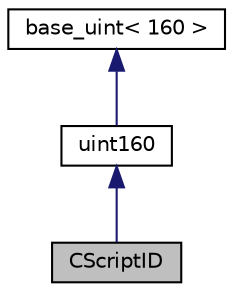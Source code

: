 digraph "CScriptID"
{
  edge [fontname="Helvetica",fontsize="10",labelfontname="Helvetica",labelfontsize="10"];
  node [fontname="Helvetica",fontsize="10",shape=record];
  Node3 [label="CScriptID",height=0.2,width=0.4,color="black", fillcolor="grey75", style="filled", fontcolor="black"];
  Node4 -> Node3 [dir="back",color="midnightblue",fontsize="10",style="solid",fontname="Helvetica"];
  Node4 [label="uint160",height=0.2,width=0.4,color="black", fillcolor="white", style="filled",URL="$d3/d99/classuint160.html",tooltip="160-bit unsigned big integer. "];
  Node5 -> Node4 [dir="back",color="midnightblue",fontsize="10",style="solid",fontname="Helvetica"];
  Node5 [label="base_uint\< 160 \>",height=0.2,width=0.4,color="black", fillcolor="white", style="filled",URL="$da/df7/classbase__uint.html"];
}
